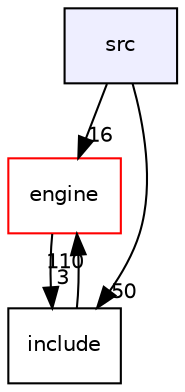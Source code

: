 digraph "src" {
  compound=true
  node [ fontsize="10", fontname="Helvetica"];
  edge [ labelfontsize="10", labelfontname="Helvetica"];
  dir_68267d1309a1af8e8297ef4c3efbcdba [shape=box, label="src", style="filled", fillcolor="#eeeeff", pencolor="black", URL="dir_68267d1309a1af8e8297ef4c3efbcdba.html"];
  dir_996f45160da62e1a3d7f6046fad68f51 [shape=box label="engine" fillcolor="white" style="filled" color="red" URL="dir_996f45160da62e1a3d7f6046fad68f51.html"];
  dir_d44c64559bbebec7f509842c48db8b23 [shape=box label="include" URL="dir_d44c64559bbebec7f509842c48db8b23.html"];
  dir_68267d1309a1af8e8297ef4c3efbcdba->dir_996f45160da62e1a3d7f6046fad68f51 [headlabel="16", labeldistance=1.5 headhref="dir_000008_000004.html"];
  dir_68267d1309a1af8e8297ef4c3efbcdba->dir_d44c64559bbebec7f509842c48db8b23 [headlabel="50", labeldistance=1.5 headhref="dir_000008_000006.html"];
  dir_996f45160da62e1a3d7f6046fad68f51->dir_d44c64559bbebec7f509842c48db8b23 [headlabel="3", labeldistance=1.5 headhref="dir_000004_000006.html"];
  dir_d44c64559bbebec7f509842c48db8b23->dir_996f45160da62e1a3d7f6046fad68f51 [headlabel="110", labeldistance=1.5 headhref="dir_000006_000004.html"];
}
